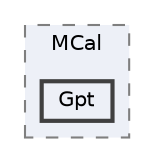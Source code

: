digraph "Project/avProj/Debug/Bsw/MCal/Gpt"
{
 // LATEX_PDF_SIZE
  bgcolor="transparent";
  edge [fontname=Helvetica,fontsize=10,labelfontname=Helvetica,labelfontsize=10];
  node [fontname=Helvetica,fontsize=10,shape=box,height=0.2,width=0.4];
  compound=true
  subgraph clusterdir_628b26c1b94761953be3f6416446fe5c {
    graph [ bgcolor="#edf0f7", pencolor="grey50", label="MCal", fontname=Helvetica,fontsize=10 style="filled,dashed", URL="dir_628b26c1b94761953be3f6416446fe5c.html",tooltip=""]
  dir_6ddcb1b125fb528e0a41e75fc58dfe5b [label="Gpt", fillcolor="#edf0f7", color="grey25", style="filled,bold", URL="dir_6ddcb1b125fb528e0a41e75fc58dfe5b.html",tooltip=""];
  }
}
